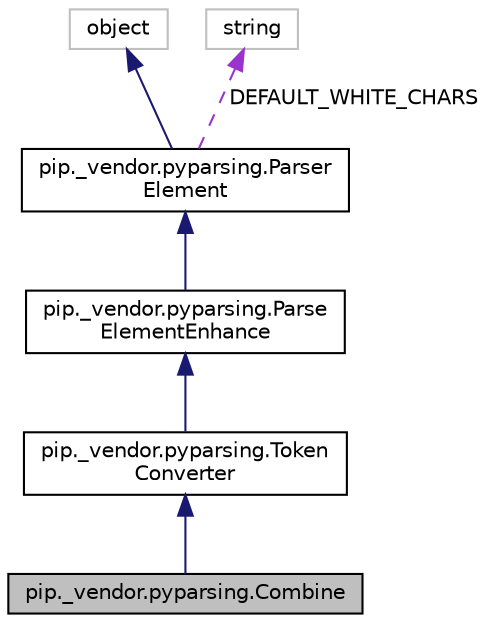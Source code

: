 digraph "pip._vendor.pyparsing.Combine"
{
 // LATEX_PDF_SIZE
  edge [fontname="Helvetica",fontsize="10",labelfontname="Helvetica",labelfontsize="10"];
  node [fontname="Helvetica",fontsize="10",shape=record];
  Node1 [label="pip._vendor.pyparsing.Combine",height=0.2,width=0.4,color="black", fillcolor="grey75", style="filled", fontcolor="black",tooltip=" "];
  Node2 -> Node1 [dir="back",color="midnightblue",fontsize="10",style="solid",fontname="Helvetica"];
  Node2 [label="pip._vendor.pyparsing.Token\lConverter",height=0.2,width=0.4,color="black", fillcolor="white", style="filled",URL="$classpip_1_1__vendor_1_1pyparsing_1_1_token_converter.html",tooltip=" "];
  Node3 -> Node2 [dir="back",color="midnightblue",fontsize="10",style="solid",fontname="Helvetica"];
  Node3 [label="pip._vendor.pyparsing.Parse\lElementEnhance",height=0.2,width=0.4,color="black", fillcolor="white", style="filled",URL="$classpip_1_1__vendor_1_1pyparsing_1_1_parse_element_enhance.html",tooltip=" "];
  Node4 -> Node3 [dir="back",color="midnightblue",fontsize="10",style="solid",fontname="Helvetica"];
  Node4 [label="pip._vendor.pyparsing.Parser\lElement",height=0.2,width=0.4,color="black", fillcolor="white", style="filled",URL="$classpip_1_1__vendor_1_1pyparsing_1_1_parser_element.html",tooltip=" "];
  Node5 -> Node4 [dir="back",color="midnightblue",fontsize="10",style="solid",fontname="Helvetica"];
  Node5 [label="object",height=0.2,width=0.4,color="grey75", fillcolor="white", style="filled",tooltip=" "];
  Node6 -> Node4 [dir="back",color="darkorchid3",fontsize="10",style="dashed",label=" DEFAULT_WHITE_CHARS" ,fontname="Helvetica"];
  Node6 [label="string",height=0.2,width=0.4,color="grey75", fillcolor="white", style="filled",tooltip=" "];
}
